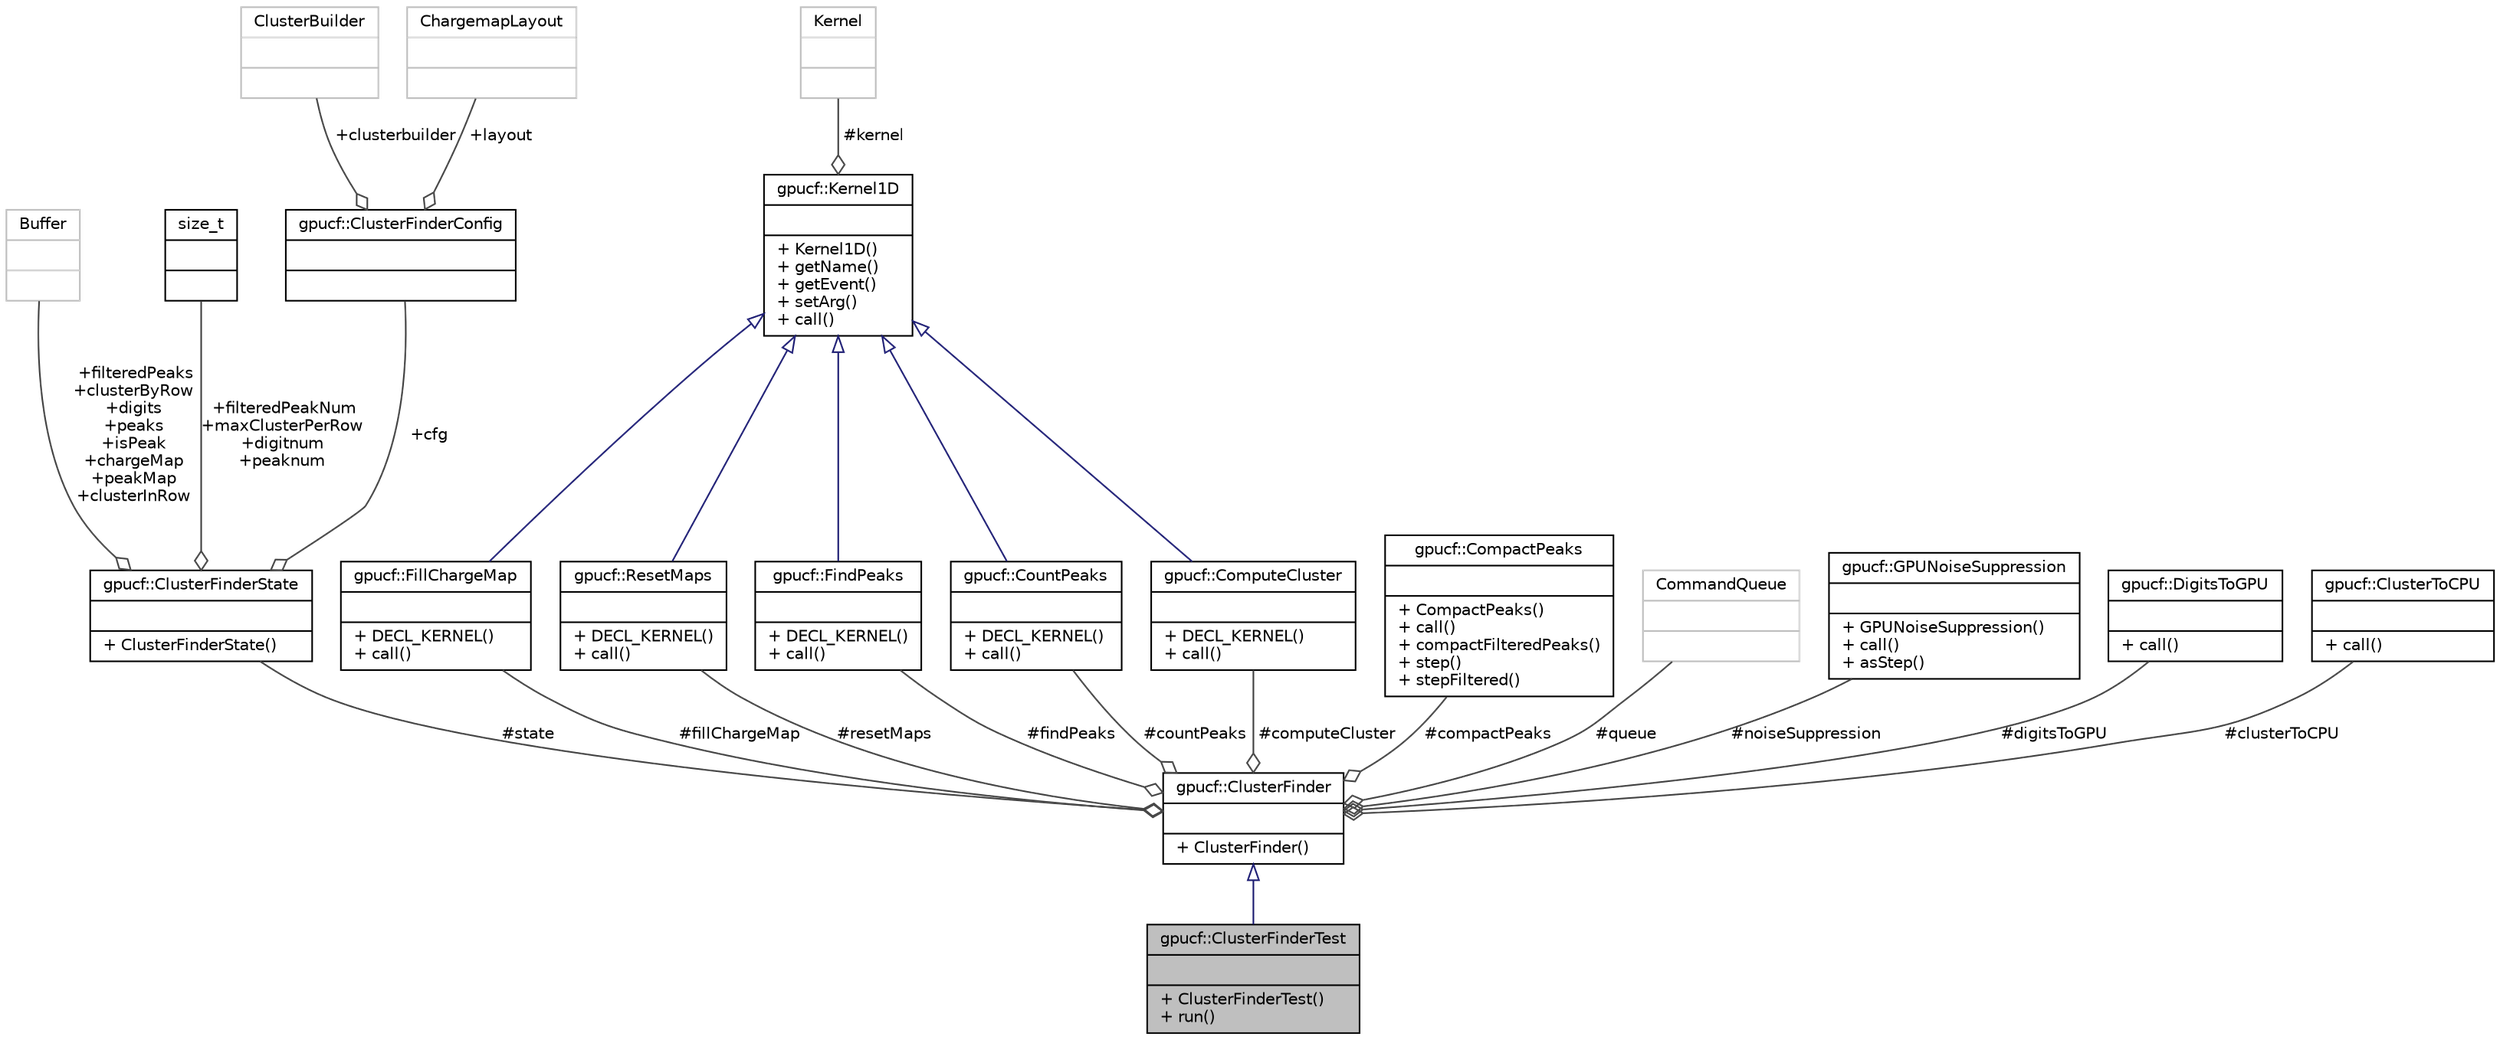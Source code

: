 digraph "gpucf::ClusterFinderTest"
{
 // INTERACTIVE_SVG=YES
  bgcolor="transparent";
  edge [fontname="Helvetica",fontsize="10",labelfontname="Helvetica",labelfontsize="10"];
  node [fontname="Helvetica",fontsize="10",shape=record];
  Node1 [label="{gpucf::ClusterFinderTest\n||+ ClusterFinderTest()\l+ run()\l}",height=0.2,width=0.4,color="black", fillcolor="grey75", style="filled", fontcolor="black"];
  Node2 -> Node1 [dir="back",color="midnightblue",fontsize="10",style="solid",arrowtail="onormal",fontname="Helvetica"];
  Node2 [label="{gpucf::ClusterFinder\n||+ ClusterFinder()\l}",height=0.2,width=0.4,color="black",URL="$d3/d32/classgpucf_1_1ClusterFinder.html"];
  Node3 -> Node2 [color="grey25",fontsize="10",style="solid",label=" #state" ,arrowhead="odiamond",fontname="Helvetica"];
  Node3 [label="{gpucf::ClusterFinderState\n||+ ClusterFinderState()\l}",height=0.2,width=0.4,color="black",URL="$df/d03/structgpucf_1_1ClusterFinderState.html"];
  Node4 -> Node3 [color="grey25",fontsize="10",style="solid",label=" +filteredPeaks\n+clusterByRow\n+digits\n+peaks\n+isPeak\n+chargeMap\n+peakMap\n+clusterInRow" ,arrowhead="odiamond",fontname="Helvetica"];
  Node4 [label="{Buffer\n||}",height=0.2,width=0.4,color="grey75"];
  Node5 -> Node3 [color="grey25",fontsize="10",style="solid",label=" +filteredPeakNum\n+maxClusterPerRow\n+digitnum\n+peaknum" ,arrowhead="odiamond",fontname="Helvetica"];
  Node5 [label="{size_t\n||}",height=0.2,width=0.4,color="black",URL="$dd/de2/classsize__t.html"];
  Node6 -> Node3 [color="grey25",fontsize="10",style="solid",label=" +cfg" ,arrowhead="odiamond",fontname="Helvetica"];
  Node6 [label="{gpucf::ClusterFinderConfig\n||}",height=0.2,width=0.4,color="black",URL="$da/daa/structgpucf_1_1ClusterFinderConfig.html"];
  Node7 -> Node6 [color="grey25",fontsize="10",style="solid",label=" +clusterbuilder" ,arrowhead="odiamond",fontname="Helvetica"];
  Node7 [label="{ClusterBuilder\n||}",height=0.2,width=0.4,color="grey75"];
  Node8 -> Node6 [color="grey25",fontsize="10",style="solid",label=" +layout" ,arrowhead="odiamond",fontname="Helvetica"];
  Node8 [label="{ChargemapLayout\n||}",height=0.2,width=0.4,color="grey75"];
  Node9 -> Node2 [color="grey25",fontsize="10",style="solid",label=" #fillChargeMap" ,arrowhead="odiamond",fontname="Helvetica"];
  Node9 [label="{gpucf::FillChargeMap\n||+ DECL_KERNEL()\l+ call()\l}",height=0.2,width=0.4,color="black",URL="$d8/de4/classgpucf_1_1FillChargeMap.html"];
  Node10 -> Node9 [dir="back",color="midnightblue",fontsize="10",style="solid",arrowtail="onormal",fontname="Helvetica"];
  Node10 [label="{gpucf::Kernel1D\n||+ Kernel1D()\l+ getName()\l+ getEvent()\l+ setArg()\l+ call()\l}",height=0.2,width=0.4,color="black",URL="$d3/d20/classgpucf_1_1Kernel1D.html"];
  Node11 -> Node10 [color="grey25",fontsize="10",style="solid",label=" #kernel" ,arrowhead="odiamond",fontname="Helvetica"];
  Node11 [label="{Kernel\n||}",height=0.2,width=0.4,color="grey75"];
  Node12 -> Node2 [color="grey25",fontsize="10",style="solid",label=" #compactPeaks" ,arrowhead="odiamond",fontname="Helvetica"];
  Node12 [label="{gpucf::CompactPeaks\n||+ CompactPeaks()\l+ call()\l+ compactFilteredPeaks()\l+ step()\l+ stepFiltered()\l}",height=0.2,width=0.4,color="black",URL="$d5/d63/classgpucf_1_1CompactPeaks.html"];
  Node13 -> Node2 [color="grey25",fontsize="10",style="solid",label=" #resetMaps" ,arrowhead="odiamond",fontname="Helvetica"];
  Node13 [label="{gpucf::ResetMaps\n||+ DECL_KERNEL()\l+ call()\l}",height=0.2,width=0.4,color="black",URL="$d8/d9f/classgpucf_1_1ResetMaps.html"];
  Node10 -> Node13 [dir="back",color="midnightblue",fontsize="10",style="solid",arrowtail="onormal",fontname="Helvetica"];
  Node14 -> Node2 [color="grey25",fontsize="10",style="solid",label=" #findPeaks" ,arrowhead="odiamond",fontname="Helvetica"];
  Node14 [label="{gpucf::FindPeaks\n||+ DECL_KERNEL()\l+ call()\l}",height=0.2,width=0.4,color="black",URL="$d7/d29/classgpucf_1_1FindPeaks.html"];
  Node10 -> Node14 [dir="back",color="midnightblue",fontsize="10",style="solid",arrowtail="onormal",fontname="Helvetica"];
  Node15 -> Node2 [color="grey25",fontsize="10",style="solid",label=" #queue" ,arrowhead="odiamond",fontname="Helvetica"];
  Node15 [label="{CommandQueue\n||}",height=0.2,width=0.4,color="grey75"];
  Node16 -> Node2 [color="grey25",fontsize="10",style="solid",label=" #countPeaks" ,arrowhead="odiamond",fontname="Helvetica"];
  Node16 [label="{gpucf::CountPeaks\n||+ DECL_KERNEL()\l+ call()\l}",height=0.2,width=0.4,color="black",URL="$d8/d88/classgpucf_1_1CountPeaks.html"];
  Node10 -> Node16 [dir="back",color="midnightblue",fontsize="10",style="solid",arrowtail="onormal",fontname="Helvetica"];
  Node17 -> Node2 [color="grey25",fontsize="10",style="solid",label=" #computeCluster" ,arrowhead="odiamond",fontname="Helvetica"];
  Node17 [label="{gpucf::ComputeCluster\n||+ DECL_KERNEL()\l+ call()\l}",height=0.2,width=0.4,color="black",URL="$db/d3d/classgpucf_1_1ComputeCluster.html"];
  Node10 -> Node17 [dir="back",color="midnightblue",fontsize="10",style="solid",arrowtail="onormal",fontname="Helvetica"];
  Node18 -> Node2 [color="grey25",fontsize="10",style="solid",label=" #noiseSuppression" ,arrowhead="odiamond",fontname="Helvetica"];
  Node18 [label="{gpucf::GPUNoiseSuppression\n||+ GPUNoiseSuppression()\l+ call()\l+ asStep()\l}",height=0.2,width=0.4,color="black",URL="$d5/d40/classgpucf_1_1GPUNoiseSuppression.html"];
  Node19 -> Node2 [color="grey25",fontsize="10",style="solid",label=" #digitsToGPU" ,arrowhead="odiamond",fontname="Helvetica"];
  Node19 [label="{gpucf::DigitsToGPU\n||+ call()\l}",height=0.2,width=0.4,color="black",URL="$de/d12/classgpucf_1_1DigitsToGPU.html"];
  Node20 -> Node2 [color="grey25",fontsize="10",style="solid",label=" #clusterToCPU" ,arrowhead="odiamond",fontname="Helvetica"];
  Node20 [label="{gpucf::ClusterToCPU\n||+ call()\l}",height=0.2,width=0.4,color="black",URL="$de/dd3/classgpucf_1_1ClusterToCPU.html"];
}
